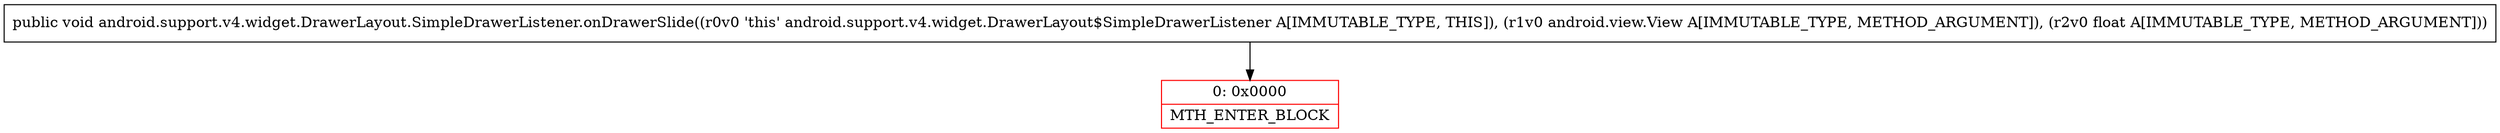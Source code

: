 digraph "CFG forandroid.support.v4.widget.DrawerLayout.SimpleDrawerListener.onDrawerSlide(Landroid\/view\/View;F)V" {
subgraph cluster_Region_932383458 {
label = "R(0)";
node [shape=record,color=blue];
}
Node_0 [shape=record,color=red,label="{0\:\ 0x0000|MTH_ENTER_BLOCK\l}"];
MethodNode[shape=record,label="{public void android.support.v4.widget.DrawerLayout.SimpleDrawerListener.onDrawerSlide((r0v0 'this' android.support.v4.widget.DrawerLayout$SimpleDrawerListener A[IMMUTABLE_TYPE, THIS]), (r1v0 android.view.View A[IMMUTABLE_TYPE, METHOD_ARGUMENT]), (r2v0 float A[IMMUTABLE_TYPE, METHOD_ARGUMENT])) }"];
MethodNode -> Node_0;
}

